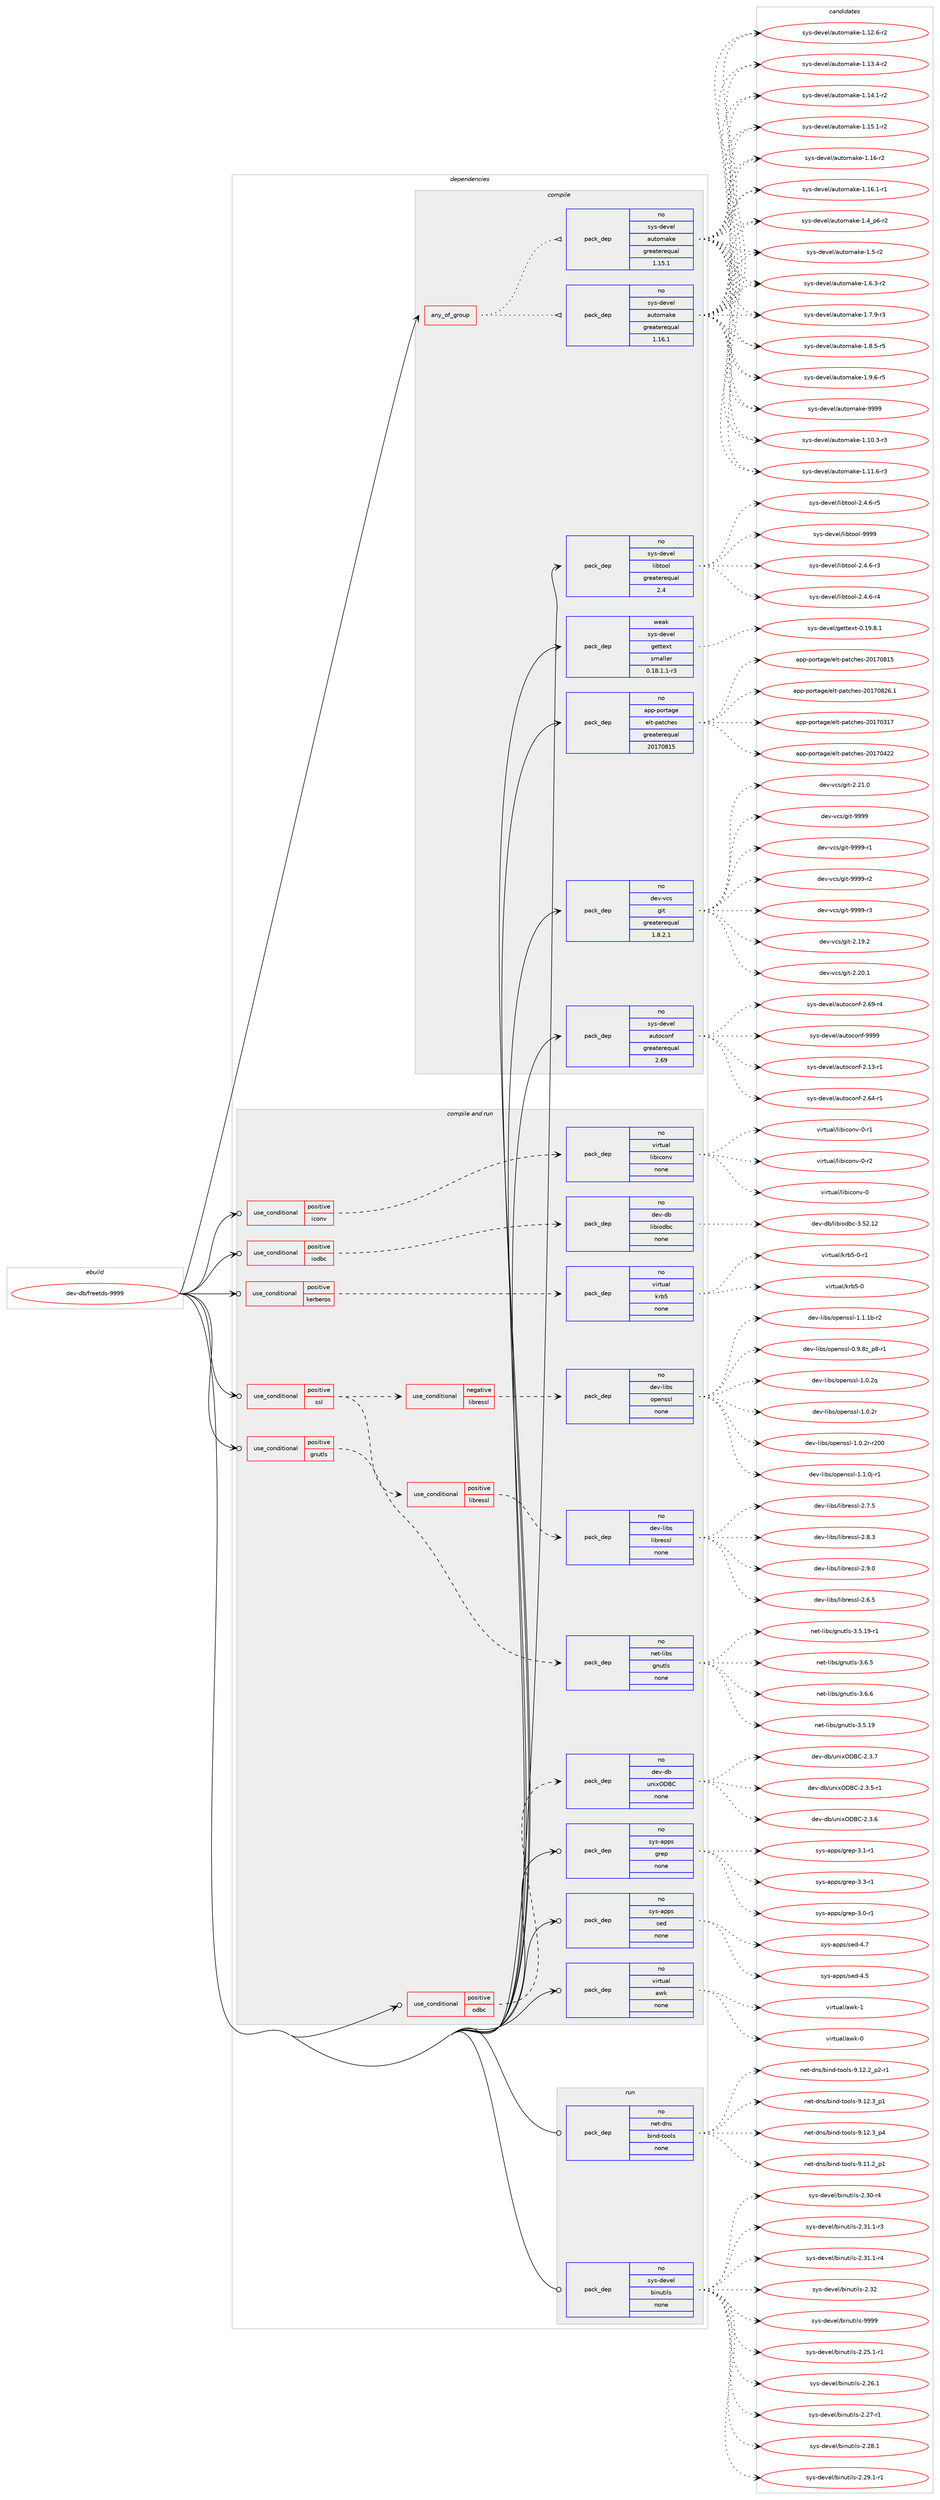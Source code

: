 digraph prolog {

# *************
# Graph options
# *************

newrank=true;
concentrate=true;
compound=true;
graph [rankdir=LR,fontname=Helvetica,fontsize=10,ranksep=1.5];#, ranksep=2.5, nodesep=0.2];
edge  [arrowhead=vee];
node  [fontname=Helvetica,fontsize=10];

# **********
# The ebuild
# **********

subgraph cluster_leftcol {
color=gray;
rank=same;
label=<<i>ebuild</i>>;
id [label="dev-db/freetds-9999", color=red, width=4, href="../dev-db/freetds-9999.svg"];
}

# ****************
# The dependencies
# ****************

subgraph cluster_midcol {
color=gray;
label=<<i>dependencies</i>>;
subgraph cluster_compile {
fillcolor="#eeeeee";
style=filled;
label=<<i>compile</i>>;
subgraph any20347 {
dependency1318091 [label=<<TABLE BORDER="0" CELLBORDER="1" CELLSPACING="0" CELLPADDING="4"><TR><TD CELLPADDING="10">any_of_group</TD></TR></TABLE>>, shape=none, color=red];subgraph pack940528 {
dependency1318092 [label=<<TABLE BORDER="0" CELLBORDER="1" CELLSPACING="0" CELLPADDING="4" WIDTH="220"><TR><TD ROWSPAN="6" CELLPADDING="30">pack_dep</TD></TR><TR><TD WIDTH="110">no</TD></TR><TR><TD>sys-devel</TD></TR><TR><TD>automake</TD></TR><TR><TD>greaterequal</TD></TR><TR><TD>1.16.1</TD></TR></TABLE>>, shape=none, color=blue];
}
dependency1318091:e -> dependency1318092:w [weight=20,style="dotted",arrowhead="oinv"];
subgraph pack940529 {
dependency1318093 [label=<<TABLE BORDER="0" CELLBORDER="1" CELLSPACING="0" CELLPADDING="4" WIDTH="220"><TR><TD ROWSPAN="6" CELLPADDING="30">pack_dep</TD></TR><TR><TD WIDTH="110">no</TD></TR><TR><TD>sys-devel</TD></TR><TR><TD>automake</TD></TR><TR><TD>greaterequal</TD></TR><TR><TD>1.15.1</TD></TR></TABLE>>, shape=none, color=blue];
}
dependency1318091:e -> dependency1318093:w [weight=20,style="dotted",arrowhead="oinv"];
}
id:e -> dependency1318091:w [weight=20,style="solid",arrowhead="vee"];
subgraph pack940530 {
dependency1318094 [label=<<TABLE BORDER="0" CELLBORDER="1" CELLSPACING="0" CELLPADDING="4" WIDTH="220"><TR><TD ROWSPAN="6" CELLPADDING="30">pack_dep</TD></TR><TR><TD WIDTH="110">no</TD></TR><TR><TD>app-portage</TD></TR><TR><TD>elt-patches</TD></TR><TR><TD>greaterequal</TD></TR><TR><TD>20170815</TD></TR></TABLE>>, shape=none, color=blue];
}
id:e -> dependency1318094:w [weight=20,style="solid",arrowhead="vee"];
subgraph pack940531 {
dependency1318095 [label=<<TABLE BORDER="0" CELLBORDER="1" CELLSPACING="0" CELLPADDING="4" WIDTH="220"><TR><TD ROWSPAN="6" CELLPADDING="30">pack_dep</TD></TR><TR><TD WIDTH="110">no</TD></TR><TR><TD>dev-vcs</TD></TR><TR><TD>git</TD></TR><TR><TD>greaterequal</TD></TR><TR><TD>1.8.2.1</TD></TR></TABLE>>, shape=none, color=blue];
}
id:e -> dependency1318095:w [weight=20,style="solid",arrowhead="vee"];
subgraph pack940532 {
dependency1318096 [label=<<TABLE BORDER="0" CELLBORDER="1" CELLSPACING="0" CELLPADDING="4" WIDTH="220"><TR><TD ROWSPAN="6" CELLPADDING="30">pack_dep</TD></TR><TR><TD WIDTH="110">no</TD></TR><TR><TD>sys-devel</TD></TR><TR><TD>autoconf</TD></TR><TR><TD>greaterequal</TD></TR><TR><TD>2.69</TD></TR></TABLE>>, shape=none, color=blue];
}
id:e -> dependency1318096:w [weight=20,style="solid",arrowhead="vee"];
subgraph pack940533 {
dependency1318097 [label=<<TABLE BORDER="0" CELLBORDER="1" CELLSPACING="0" CELLPADDING="4" WIDTH="220"><TR><TD ROWSPAN="6" CELLPADDING="30">pack_dep</TD></TR><TR><TD WIDTH="110">no</TD></TR><TR><TD>sys-devel</TD></TR><TR><TD>libtool</TD></TR><TR><TD>greaterequal</TD></TR><TR><TD>2.4</TD></TR></TABLE>>, shape=none, color=blue];
}
id:e -> dependency1318097:w [weight=20,style="solid",arrowhead="vee"];
subgraph pack940534 {
dependency1318098 [label=<<TABLE BORDER="0" CELLBORDER="1" CELLSPACING="0" CELLPADDING="4" WIDTH="220"><TR><TD ROWSPAN="6" CELLPADDING="30">pack_dep</TD></TR><TR><TD WIDTH="110">weak</TD></TR><TR><TD>sys-devel</TD></TR><TR><TD>gettext</TD></TR><TR><TD>smaller</TD></TR><TR><TD>0.18.1.1-r3</TD></TR></TABLE>>, shape=none, color=blue];
}
id:e -> dependency1318098:w [weight=20,style="solid",arrowhead="vee"];
}
subgraph cluster_compileandrun {
fillcolor="#eeeeee";
style=filled;
label=<<i>compile and run</i>>;
subgraph cond356666 {
dependency1318099 [label=<<TABLE BORDER="0" CELLBORDER="1" CELLSPACING="0" CELLPADDING="4"><TR><TD ROWSPAN="3" CELLPADDING="10">use_conditional</TD></TR><TR><TD>positive</TD></TR><TR><TD>gnutls</TD></TR></TABLE>>, shape=none, color=red];
subgraph pack940535 {
dependency1318100 [label=<<TABLE BORDER="0" CELLBORDER="1" CELLSPACING="0" CELLPADDING="4" WIDTH="220"><TR><TD ROWSPAN="6" CELLPADDING="30">pack_dep</TD></TR><TR><TD WIDTH="110">no</TD></TR><TR><TD>net-libs</TD></TR><TR><TD>gnutls</TD></TR><TR><TD>none</TD></TR><TR><TD></TD></TR></TABLE>>, shape=none, color=blue];
}
dependency1318099:e -> dependency1318100:w [weight=20,style="dashed",arrowhead="vee"];
}
id:e -> dependency1318099:w [weight=20,style="solid",arrowhead="odotvee"];
subgraph cond356667 {
dependency1318101 [label=<<TABLE BORDER="0" CELLBORDER="1" CELLSPACING="0" CELLPADDING="4"><TR><TD ROWSPAN="3" CELLPADDING="10">use_conditional</TD></TR><TR><TD>positive</TD></TR><TR><TD>iconv</TD></TR></TABLE>>, shape=none, color=red];
subgraph pack940536 {
dependency1318102 [label=<<TABLE BORDER="0" CELLBORDER="1" CELLSPACING="0" CELLPADDING="4" WIDTH="220"><TR><TD ROWSPAN="6" CELLPADDING="30">pack_dep</TD></TR><TR><TD WIDTH="110">no</TD></TR><TR><TD>virtual</TD></TR><TR><TD>libiconv</TD></TR><TR><TD>none</TD></TR><TR><TD></TD></TR></TABLE>>, shape=none, color=blue];
}
dependency1318101:e -> dependency1318102:w [weight=20,style="dashed",arrowhead="vee"];
}
id:e -> dependency1318101:w [weight=20,style="solid",arrowhead="odotvee"];
subgraph cond356668 {
dependency1318103 [label=<<TABLE BORDER="0" CELLBORDER="1" CELLSPACING="0" CELLPADDING="4"><TR><TD ROWSPAN="3" CELLPADDING="10">use_conditional</TD></TR><TR><TD>positive</TD></TR><TR><TD>iodbc</TD></TR></TABLE>>, shape=none, color=red];
subgraph pack940537 {
dependency1318104 [label=<<TABLE BORDER="0" CELLBORDER="1" CELLSPACING="0" CELLPADDING="4" WIDTH="220"><TR><TD ROWSPAN="6" CELLPADDING="30">pack_dep</TD></TR><TR><TD WIDTH="110">no</TD></TR><TR><TD>dev-db</TD></TR><TR><TD>libiodbc</TD></TR><TR><TD>none</TD></TR><TR><TD></TD></TR></TABLE>>, shape=none, color=blue];
}
dependency1318103:e -> dependency1318104:w [weight=20,style="dashed",arrowhead="vee"];
}
id:e -> dependency1318103:w [weight=20,style="solid",arrowhead="odotvee"];
subgraph cond356669 {
dependency1318105 [label=<<TABLE BORDER="0" CELLBORDER="1" CELLSPACING="0" CELLPADDING="4"><TR><TD ROWSPAN="3" CELLPADDING="10">use_conditional</TD></TR><TR><TD>positive</TD></TR><TR><TD>kerberos</TD></TR></TABLE>>, shape=none, color=red];
subgraph pack940538 {
dependency1318106 [label=<<TABLE BORDER="0" CELLBORDER="1" CELLSPACING="0" CELLPADDING="4" WIDTH="220"><TR><TD ROWSPAN="6" CELLPADDING="30">pack_dep</TD></TR><TR><TD WIDTH="110">no</TD></TR><TR><TD>virtual</TD></TR><TR><TD>krb5</TD></TR><TR><TD>none</TD></TR><TR><TD></TD></TR></TABLE>>, shape=none, color=blue];
}
dependency1318105:e -> dependency1318106:w [weight=20,style="dashed",arrowhead="vee"];
}
id:e -> dependency1318105:w [weight=20,style="solid",arrowhead="odotvee"];
subgraph cond356670 {
dependency1318107 [label=<<TABLE BORDER="0" CELLBORDER="1" CELLSPACING="0" CELLPADDING="4"><TR><TD ROWSPAN="3" CELLPADDING="10">use_conditional</TD></TR><TR><TD>positive</TD></TR><TR><TD>odbc</TD></TR></TABLE>>, shape=none, color=red];
subgraph pack940539 {
dependency1318108 [label=<<TABLE BORDER="0" CELLBORDER="1" CELLSPACING="0" CELLPADDING="4" WIDTH="220"><TR><TD ROWSPAN="6" CELLPADDING="30">pack_dep</TD></TR><TR><TD WIDTH="110">no</TD></TR><TR><TD>dev-db</TD></TR><TR><TD>unixODBC</TD></TR><TR><TD>none</TD></TR><TR><TD></TD></TR></TABLE>>, shape=none, color=blue];
}
dependency1318107:e -> dependency1318108:w [weight=20,style="dashed",arrowhead="vee"];
}
id:e -> dependency1318107:w [weight=20,style="solid",arrowhead="odotvee"];
subgraph cond356671 {
dependency1318109 [label=<<TABLE BORDER="0" CELLBORDER="1" CELLSPACING="0" CELLPADDING="4"><TR><TD ROWSPAN="3" CELLPADDING="10">use_conditional</TD></TR><TR><TD>positive</TD></TR><TR><TD>ssl</TD></TR></TABLE>>, shape=none, color=red];
subgraph cond356672 {
dependency1318110 [label=<<TABLE BORDER="0" CELLBORDER="1" CELLSPACING="0" CELLPADDING="4"><TR><TD ROWSPAN="3" CELLPADDING="10">use_conditional</TD></TR><TR><TD>negative</TD></TR><TR><TD>libressl</TD></TR></TABLE>>, shape=none, color=red];
subgraph pack940540 {
dependency1318111 [label=<<TABLE BORDER="0" CELLBORDER="1" CELLSPACING="0" CELLPADDING="4" WIDTH="220"><TR><TD ROWSPAN="6" CELLPADDING="30">pack_dep</TD></TR><TR><TD WIDTH="110">no</TD></TR><TR><TD>dev-libs</TD></TR><TR><TD>openssl</TD></TR><TR><TD>none</TD></TR><TR><TD></TD></TR></TABLE>>, shape=none, color=blue];
}
dependency1318110:e -> dependency1318111:w [weight=20,style="dashed",arrowhead="vee"];
}
dependency1318109:e -> dependency1318110:w [weight=20,style="dashed",arrowhead="vee"];
subgraph cond356673 {
dependency1318112 [label=<<TABLE BORDER="0" CELLBORDER="1" CELLSPACING="0" CELLPADDING="4"><TR><TD ROWSPAN="3" CELLPADDING="10">use_conditional</TD></TR><TR><TD>positive</TD></TR><TR><TD>libressl</TD></TR></TABLE>>, shape=none, color=red];
subgraph pack940541 {
dependency1318113 [label=<<TABLE BORDER="0" CELLBORDER="1" CELLSPACING="0" CELLPADDING="4" WIDTH="220"><TR><TD ROWSPAN="6" CELLPADDING="30">pack_dep</TD></TR><TR><TD WIDTH="110">no</TD></TR><TR><TD>dev-libs</TD></TR><TR><TD>libressl</TD></TR><TR><TD>none</TD></TR><TR><TD></TD></TR></TABLE>>, shape=none, color=blue];
}
dependency1318112:e -> dependency1318113:w [weight=20,style="dashed",arrowhead="vee"];
}
dependency1318109:e -> dependency1318112:w [weight=20,style="dashed",arrowhead="vee"];
}
id:e -> dependency1318109:w [weight=20,style="solid",arrowhead="odotvee"];
subgraph pack940542 {
dependency1318114 [label=<<TABLE BORDER="0" CELLBORDER="1" CELLSPACING="0" CELLPADDING="4" WIDTH="220"><TR><TD ROWSPAN="6" CELLPADDING="30">pack_dep</TD></TR><TR><TD WIDTH="110">no</TD></TR><TR><TD>sys-apps</TD></TR><TR><TD>grep</TD></TR><TR><TD>none</TD></TR><TR><TD></TD></TR></TABLE>>, shape=none, color=blue];
}
id:e -> dependency1318114:w [weight=20,style="solid",arrowhead="odotvee"];
subgraph pack940543 {
dependency1318115 [label=<<TABLE BORDER="0" CELLBORDER="1" CELLSPACING="0" CELLPADDING="4" WIDTH="220"><TR><TD ROWSPAN="6" CELLPADDING="30">pack_dep</TD></TR><TR><TD WIDTH="110">no</TD></TR><TR><TD>sys-apps</TD></TR><TR><TD>sed</TD></TR><TR><TD>none</TD></TR><TR><TD></TD></TR></TABLE>>, shape=none, color=blue];
}
id:e -> dependency1318115:w [weight=20,style="solid",arrowhead="odotvee"];
subgraph pack940544 {
dependency1318116 [label=<<TABLE BORDER="0" CELLBORDER="1" CELLSPACING="0" CELLPADDING="4" WIDTH="220"><TR><TD ROWSPAN="6" CELLPADDING="30">pack_dep</TD></TR><TR><TD WIDTH="110">no</TD></TR><TR><TD>virtual</TD></TR><TR><TD>awk</TD></TR><TR><TD>none</TD></TR><TR><TD></TD></TR></TABLE>>, shape=none, color=blue];
}
id:e -> dependency1318116:w [weight=20,style="solid",arrowhead="odotvee"];
}
subgraph cluster_run {
fillcolor="#eeeeee";
style=filled;
label=<<i>run</i>>;
subgraph pack940545 {
dependency1318117 [label=<<TABLE BORDER="0" CELLBORDER="1" CELLSPACING="0" CELLPADDING="4" WIDTH="220"><TR><TD ROWSPAN="6" CELLPADDING="30">pack_dep</TD></TR><TR><TD WIDTH="110">no</TD></TR><TR><TD>net-dns</TD></TR><TR><TD>bind-tools</TD></TR><TR><TD>none</TD></TR><TR><TD></TD></TR></TABLE>>, shape=none, color=blue];
}
id:e -> dependency1318117:w [weight=20,style="solid",arrowhead="odot"];
subgraph pack940546 {
dependency1318118 [label=<<TABLE BORDER="0" CELLBORDER="1" CELLSPACING="0" CELLPADDING="4" WIDTH="220"><TR><TD ROWSPAN="6" CELLPADDING="30">pack_dep</TD></TR><TR><TD WIDTH="110">no</TD></TR><TR><TD>sys-devel</TD></TR><TR><TD>binutils</TD></TR><TR><TD>none</TD></TR><TR><TD></TD></TR></TABLE>>, shape=none, color=blue];
}
id:e -> dependency1318118:w [weight=20,style="solid",arrowhead="odot"];
}
}

# **************
# The candidates
# **************

subgraph cluster_choices {
rank=same;
color=gray;
label=<<i>candidates</i>>;

subgraph choice940528 {
color=black;
nodesep=1;
choice11512111545100101118101108479711711611110997107101454946494846514511451 [label="sys-devel/automake-1.10.3-r3", color=red, width=4,href="../sys-devel/automake-1.10.3-r3.svg"];
choice11512111545100101118101108479711711611110997107101454946494946544511451 [label="sys-devel/automake-1.11.6-r3", color=red, width=4,href="../sys-devel/automake-1.11.6-r3.svg"];
choice11512111545100101118101108479711711611110997107101454946495046544511450 [label="sys-devel/automake-1.12.6-r2", color=red, width=4,href="../sys-devel/automake-1.12.6-r2.svg"];
choice11512111545100101118101108479711711611110997107101454946495146524511450 [label="sys-devel/automake-1.13.4-r2", color=red, width=4,href="../sys-devel/automake-1.13.4-r2.svg"];
choice11512111545100101118101108479711711611110997107101454946495246494511450 [label="sys-devel/automake-1.14.1-r2", color=red, width=4,href="../sys-devel/automake-1.14.1-r2.svg"];
choice11512111545100101118101108479711711611110997107101454946495346494511450 [label="sys-devel/automake-1.15.1-r2", color=red, width=4,href="../sys-devel/automake-1.15.1-r2.svg"];
choice1151211154510010111810110847971171161111099710710145494649544511450 [label="sys-devel/automake-1.16-r2", color=red, width=4,href="../sys-devel/automake-1.16-r2.svg"];
choice11512111545100101118101108479711711611110997107101454946495446494511449 [label="sys-devel/automake-1.16.1-r1", color=red, width=4,href="../sys-devel/automake-1.16.1-r1.svg"];
choice115121115451001011181011084797117116111109971071014549465295112544511450 [label="sys-devel/automake-1.4_p6-r2", color=red, width=4,href="../sys-devel/automake-1.4_p6-r2.svg"];
choice11512111545100101118101108479711711611110997107101454946534511450 [label="sys-devel/automake-1.5-r2", color=red, width=4,href="../sys-devel/automake-1.5-r2.svg"];
choice115121115451001011181011084797117116111109971071014549465446514511450 [label="sys-devel/automake-1.6.3-r2", color=red, width=4,href="../sys-devel/automake-1.6.3-r2.svg"];
choice115121115451001011181011084797117116111109971071014549465546574511451 [label="sys-devel/automake-1.7.9-r3", color=red, width=4,href="../sys-devel/automake-1.7.9-r3.svg"];
choice115121115451001011181011084797117116111109971071014549465646534511453 [label="sys-devel/automake-1.8.5-r5", color=red, width=4,href="../sys-devel/automake-1.8.5-r5.svg"];
choice115121115451001011181011084797117116111109971071014549465746544511453 [label="sys-devel/automake-1.9.6-r5", color=red, width=4,href="../sys-devel/automake-1.9.6-r5.svg"];
choice115121115451001011181011084797117116111109971071014557575757 [label="sys-devel/automake-9999", color=red, width=4,href="../sys-devel/automake-9999.svg"];
dependency1318092:e -> choice11512111545100101118101108479711711611110997107101454946494846514511451:w [style=dotted,weight="100"];
dependency1318092:e -> choice11512111545100101118101108479711711611110997107101454946494946544511451:w [style=dotted,weight="100"];
dependency1318092:e -> choice11512111545100101118101108479711711611110997107101454946495046544511450:w [style=dotted,weight="100"];
dependency1318092:e -> choice11512111545100101118101108479711711611110997107101454946495146524511450:w [style=dotted,weight="100"];
dependency1318092:e -> choice11512111545100101118101108479711711611110997107101454946495246494511450:w [style=dotted,weight="100"];
dependency1318092:e -> choice11512111545100101118101108479711711611110997107101454946495346494511450:w [style=dotted,weight="100"];
dependency1318092:e -> choice1151211154510010111810110847971171161111099710710145494649544511450:w [style=dotted,weight="100"];
dependency1318092:e -> choice11512111545100101118101108479711711611110997107101454946495446494511449:w [style=dotted,weight="100"];
dependency1318092:e -> choice115121115451001011181011084797117116111109971071014549465295112544511450:w [style=dotted,weight="100"];
dependency1318092:e -> choice11512111545100101118101108479711711611110997107101454946534511450:w [style=dotted,weight="100"];
dependency1318092:e -> choice115121115451001011181011084797117116111109971071014549465446514511450:w [style=dotted,weight="100"];
dependency1318092:e -> choice115121115451001011181011084797117116111109971071014549465546574511451:w [style=dotted,weight="100"];
dependency1318092:e -> choice115121115451001011181011084797117116111109971071014549465646534511453:w [style=dotted,weight="100"];
dependency1318092:e -> choice115121115451001011181011084797117116111109971071014549465746544511453:w [style=dotted,weight="100"];
dependency1318092:e -> choice115121115451001011181011084797117116111109971071014557575757:w [style=dotted,weight="100"];
}
subgraph choice940529 {
color=black;
nodesep=1;
choice11512111545100101118101108479711711611110997107101454946494846514511451 [label="sys-devel/automake-1.10.3-r3", color=red, width=4,href="../sys-devel/automake-1.10.3-r3.svg"];
choice11512111545100101118101108479711711611110997107101454946494946544511451 [label="sys-devel/automake-1.11.6-r3", color=red, width=4,href="../sys-devel/automake-1.11.6-r3.svg"];
choice11512111545100101118101108479711711611110997107101454946495046544511450 [label="sys-devel/automake-1.12.6-r2", color=red, width=4,href="../sys-devel/automake-1.12.6-r2.svg"];
choice11512111545100101118101108479711711611110997107101454946495146524511450 [label="sys-devel/automake-1.13.4-r2", color=red, width=4,href="../sys-devel/automake-1.13.4-r2.svg"];
choice11512111545100101118101108479711711611110997107101454946495246494511450 [label="sys-devel/automake-1.14.1-r2", color=red, width=4,href="../sys-devel/automake-1.14.1-r2.svg"];
choice11512111545100101118101108479711711611110997107101454946495346494511450 [label="sys-devel/automake-1.15.1-r2", color=red, width=4,href="../sys-devel/automake-1.15.1-r2.svg"];
choice1151211154510010111810110847971171161111099710710145494649544511450 [label="sys-devel/automake-1.16-r2", color=red, width=4,href="../sys-devel/automake-1.16-r2.svg"];
choice11512111545100101118101108479711711611110997107101454946495446494511449 [label="sys-devel/automake-1.16.1-r1", color=red, width=4,href="../sys-devel/automake-1.16.1-r1.svg"];
choice115121115451001011181011084797117116111109971071014549465295112544511450 [label="sys-devel/automake-1.4_p6-r2", color=red, width=4,href="../sys-devel/automake-1.4_p6-r2.svg"];
choice11512111545100101118101108479711711611110997107101454946534511450 [label="sys-devel/automake-1.5-r2", color=red, width=4,href="../sys-devel/automake-1.5-r2.svg"];
choice115121115451001011181011084797117116111109971071014549465446514511450 [label="sys-devel/automake-1.6.3-r2", color=red, width=4,href="../sys-devel/automake-1.6.3-r2.svg"];
choice115121115451001011181011084797117116111109971071014549465546574511451 [label="sys-devel/automake-1.7.9-r3", color=red, width=4,href="../sys-devel/automake-1.7.9-r3.svg"];
choice115121115451001011181011084797117116111109971071014549465646534511453 [label="sys-devel/automake-1.8.5-r5", color=red, width=4,href="../sys-devel/automake-1.8.5-r5.svg"];
choice115121115451001011181011084797117116111109971071014549465746544511453 [label="sys-devel/automake-1.9.6-r5", color=red, width=4,href="../sys-devel/automake-1.9.6-r5.svg"];
choice115121115451001011181011084797117116111109971071014557575757 [label="sys-devel/automake-9999", color=red, width=4,href="../sys-devel/automake-9999.svg"];
dependency1318093:e -> choice11512111545100101118101108479711711611110997107101454946494846514511451:w [style=dotted,weight="100"];
dependency1318093:e -> choice11512111545100101118101108479711711611110997107101454946494946544511451:w [style=dotted,weight="100"];
dependency1318093:e -> choice11512111545100101118101108479711711611110997107101454946495046544511450:w [style=dotted,weight="100"];
dependency1318093:e -> choice11512111545100101118101108479711711611110997107101454946495146524511450:w [style=dotted,weight="100"];
dependency1318093:e -> choice11512111545100101118101108479711711611110997107101454946495246494511450:w [style=dotted,weight="100"];
dependency1318093:e -> choice11512111545100101118101108479711711611110997107101454946495346494511450:w [style=dotted,weight="100"];
dependency1318093:e -> choice1151211154510010111810110847971171161111099710710145494649544511450:w [style=dotted,weight="100"];
dependency1318093:e -> choice11512111545100101118101108479711711611110997107101454946495446494511449:w [style=dotted,weight="100"];
dependency1318093:e -> choice115121115451001011181011084797117116111109971071014549465295112544511450:w [style=dotted,weight="100"];
dependency1318093:e -> choice11512111545100101118101108479711711611110997107101454946534511450:w [style=dotted,weight="100"];
dependency1318093:e -> choice115121115451001011181011084797117116111109971071014549465446514511450:w [style=dotted,weight="100"];
dependency1318093:e -> choice115121115451001011181011084797117116111109971071014549465546574511451:w [style=dotted,weight="100"];
dependency1318093:e -> choice115121115451001011181011084797117116111109971071014549465646534511453:w [style=dotted,weight="100"];
dependency1318093:e -> choice115121115451001011181011084797117116111109971071014549465746544511453:w [style=dotted,weight="100"];
dependency1318093:e -> choice115121115451001011181011084797117116111109971071014557575757:w [style=dotted,weight="100"];
}
subgraph choice940530 {
color=black;
nodesep=1;
choice97112112451121111141169710310147101108116451129711699104101115455048495548514955 [label="app-portage/elt-patches-20170317", color=red, width=4,href="../app-portage/elt-patches-20170317.svg"];
choice97112112451121111141169710310147101108116451129711699104101115455048495548525050 [label="app-portage/elt-patches-20170422", color=red, width=4,href="../app-portage/elt-patches-20170422.svg"];
choice97112112451121111141169710310147101108116451129711699104101115455048495548564953 [label="app-portage/elt-patches-20170815", color=red, width=4,href="../app-portage/elt-patches-20170815.svg"];
choice971121124511211111411697103101471011081164511297116991041011154550484955485650544649 [label="app-portage/elt-patches-20170826.1", color=red, width=4,href="../app-portage/elt-patches-20170826.1.svg"];
dependency1318094:e -> choice97112112451121111141169710310147101108116451129711699104101115455048495548514955:w [style=dotted,weight="100"];
dependency1318094:e -> choice97112112451121111141169710310147101108116451129711699104101115455048495548525050:w [style=dotted,weight="100"];
dependency1318094:e -> choice97112112451121111141169710310147101108116451129711699104101115455048495548564953:w [style=dotted,weight="100"];
dependency1318094:e -> choice971121124511211111411697103101471011081164511297116991041011154550484955485650544649:w [style=dotted,weight="100"];
}
subgraph choice940531 {
color=black;
nodesep=1;
choice10010111845118991154710310511645504649574650 [label="dev-vcs/git-2.19.2", color=red, width=4,href="../dev-vcs/git-2.19.2.svg"];
choice10010111845118991154710310511645504650484649 [label="dev-vcs/git-2.20.1", color=red, width=4,href="../dev-vcs/git-2.20.1.svg"];
choice10010111845118991154710310511645504650494648 [label="dev-vcs/git-2.21.0", color=red, width=4,href="../dev-vcs/git-2.21.0.svg"];
choice1001011184511899115471031051164557575757 [label="dev-vcs/git-9999", color=red, width=4,href="../dev-vcs/git-9999.svg"];
choice10010111845118991154710310511645575757574511449 [label="dev-vcs/git-9999-r1", color=red, width=4,href="../dev-vcs/git-9999-r1.svg"];
choice10010111845118991154710310511645575757574511450 [label="dev-vcs/git-9999-r2", color=red, width=4,href="../dev-vcs/git-9999-r2.svg"];
choice10010111845118991154710310511645575757574511451 [label="dev-vcs/git-9999-r3", color=red, width=4,href="../dev-vcs/git-9999-r3.svg"];
dependency1318095:e -> choice10010111845118991154710310511645504649574650:w [style=dotted,weight="100"];
dependency1318095:e -> choice10010111845118991154710310511645504650484649:w [style=dotted,weight="100"];
dependency1318095:e -> choice10010111845118991154710310511645504650494648:w [style=dotted,weight="100"];
dependency1318095:e -> choice1001011184511899115471031051164557575757:w [style=dotted,weight="100"];
dependency1318095:e -> choice10010111845118991154710310511645575757574511449:w [style=dotted,weight="100"];
dependency1318095:e -> choice10010111845118991154710310511645575757574511450:w [style=dotted,weight="100"];
dependency1318095:e -> choice10010111845118991154710310511645575757574511451:w [style=dotted,weight="100"];
}
subgraph choice940532 {
color=black;
nodesep=1;
choice1151211154510010111810110847971171161119911111010245504649514511449 [label="sys-devel/autoconf-2.13-r1", color=red, width=4,href="../sys-devel/autoconf-2.13-r1.svg"];
choice1151211154510010111810110847971171161119911111010245504654524511449 [label="sys-devel/autoconf-2.64-r1", color=red, width=4,href="../sys-devel/autoconf-2.64-r1.svg"];
choice1151211154510010111810110847971171161119911111010245504654574511452 [label="sys-devel/autoconf-2.69-r4", color=red, width=4,href="../sys-devel/autoconf-2.69-r4.svg"];
choice115121115451001011181011084797117116111991111101024557575757 [label="sys-devel/autoconf-9999", color=red, width=4,href="../sys-devel/autoconf-9999.svg"];
dependency1318096:e -> choice1151211154510010111810110847971171161119911111010245504649514511449:w [style=dotted,weight="100"];
dependency1318096:e -> choice1151211154510010111810110847971171161119911111010245504654524511449:w [style=dotted,weight="100"];
dependency1318096:e -> choice1151211154510010111810110847971171161119911111010245504654574511452:w [style=dotted,weight="100"];
dependency1318096:e -> choice115121115451001011181011084797117116111991111101024557575757:w [style=dotted,weight="100"];
}
subgraph choice940533 {
color=black;
nodesep=1;
choice1151211154510010111810110847108105981161111111084550465246544511451 [label="sys-devel/libtool-2.4.6-r3", color=red, width=4,href="../sys-devel/libtool-2.4.6-r3.svg"];
choice1151211154510010111810110847108105981161111111084550465246544511452 [label="sys-devel/libtool-2.4.6-r4", color=red, width=4,href="../sys-devel/libtool-2.4.6-r4.svg"];
choice1151211154510010111810110847108105981161111111084550465246544511453 [label="sys-devel/libtool-2.4.6-r5", color=red, width=4,href="../sys-devel/libtool-2.4.6-r5.svg"];
choice1151211154510010111810110847108105981161111111084557575757 [label="sys-devel/libtool-9999", color=red, width=4,href="../sys-devel/libtool-9999.svg"];
dependency1318097:e -> choice1151211154510010111810110847108105981161111111084550465246544511451:w [style=dotted,weight="100"];
dependency1318097:e -> choice1151211154510010111810110847108105981161111111084550465246544511452:w [style=dotted,weight="100"];
dependency1318097:e -> choice1151211154510010111810110847108105981161111111084550465246544511453:w [style=dotted,weight="100"];
dependency1318097:e -> choice1151211154510010111810110847108105981161111111084557575757:w [style=dotted,weight="100"];
}
subgraph choice940534 {
color=black;
nodesep=1;
choice1151211154510010111810110847103101116116101120116454846495746564649 [label="sys-devel/gettext-0.19.8.1", color=red, width=4,href="../sys-devel/gettext-0.19.8.1.svg"];
dependency1318098:e -> choice1151211154510010111810110847103101116116101120116454846495746564649:w [style=dotted,weight="100"];
}
subgraph choice940535 {
color=black;
nodesep=1;
choice11010111645108105981154710311011711610811545514653464957 [label="net-libs/gnutls-3.5.19", color=red, width=4,href="../net-libs/gnutls-3.5.19.svg"];
choice110101116451081059811547103110117116108115455146534649574511449 [label="net-libs/gnutls-3.5.19-r1", color=red, width=4,href="../net-libs/gnutls-3.5.19-r1.svg"];
choice110101116451081059811547103110117116108115455146544653 [label="net-libs/gnutls-3.6.5", color=red, width=4,href="../net-libs/gnutls-3.6.5.svg"];
choice110101116451081059811547103110117116108115455146544654 [label="net-libs/gnutls-3.6.6", color=red, width=4,href="../net-libs/gnutls-3.6.6.svg"];
dependency1318100:e -> choice11010111645108105981154710311011711610811545514653464957:w [style=dotted,weight="100"];
dependency1318100:e -> choice110101116451081059811547103110117116108115455146534649574511449:w [style=dotted,weight="100"];
dependency1318100:e -> choice110101116451081059811547103110117116108115455146544653:w [style=dotted,weight="100"];
dependency1318100:e -> choice110101116451081059811547103110117116108115455146544654:w [style=dotted,weight="100"];
}
subgraph choice940536 {
color=black;
nodesep=1;
choice118105114116117971084710810598105991111101184548 [label="virtual/libiconv-0", color=red, width=4,href="../virtual/libiconv-0.svg"];
choice1181051141161179710847108105981059911111011845484511449 [label="virtual/libiconv-0-r1", color=red, width=4,href="../virtual/libiconv-0-r1.svg"];
choice1181051141161179710847108105981059911111011845484511450 [label="virtual/libiconv-0-r2", color=red, width=4,href="../virtual/libiconv-0-r2.svg"];
dependency1318102:e -> choice118105114116117971084710810598105991111101184548:w [style=dotted,weight="100"];
dependency1318102:e -> choice1181051141161179710847108105981059911111011845484511449:w [style=dotted,weight="100"];
dependency1318102:e -> choice1181051141161179710847108105981059911111011845484511450:w [style=dotted,weight="100"];
}
subgraph choice940537 {
color=black;
nodesep=1;
choice1001011184510098471081059810511110098994551465350464950 [label="dev-db/libiodbc-3.52.12", color=red, width=4,href="../dev-db/libiodbc-3.52.12.svg"];
dependency1318104:e -> choice1001011184510098471081059810511110098994551465350464950:w [style=dotted,weight="100"];
}
subgraph choice940538 {
color=black;
nodesep=1;
choice118105114116117971084710711498534548 [label="virtual/krb5-0", color=red, width=4,href="../virtual/krb5-0.svg"];
choice1181051141161179710847107114985345484511449 [label="virtual/krb5-0-r1", color=red, width=4,href="../virtual/krb5-0-r1.svg"];
dependency1318106:e -> choice118105114116117971084710711498534548:w [style=dotted,weight="100"];
dependency1318106:e -> choice1181051141161179710847107114985345484511449:w [style=dotted,weight="100"];
}
subgraph choice940539 {
color=black;
nodesep=1;
choice100101118451009847117110105120796866674550465146534511449 [label="dev-db/unixODBC-2.3.5-r1", color=red, width=4,href="../dev-db/unixODBC-2.3.5-r1.svg"];
choice10010111845100984711711010512079686667455046514654 [label="dev-db/unixODBC-2.3.6", color=red, width=4,href="../dev-db/unixODBC-2.3.6.svg"];
choice10010111845100984711711010512079686667455046514655 [label="dev-db/unixODBC-2.3.7", color=red, width=4,href="../dev-db/unixODBC-2.3.7.svg"];
dependency1318108:e -> choice100101118451009847117110105120796866674550465146534511449:w [style=dotted,weight="100"];
dependency1318108:e -> choice10010111845100984711711010512079686667455046514654:w [style=dotted,weight="100"];
dependency1318108:e -> choice10010111845100984711711010512079686667455046514655:w [style=dotted,weight="100"];
}
subgraph choice940540 {
color=black;
nodesep=1;
choice10010111845108105981154711111210111011511510845484657465612295112564511449 [label="dev-libs/openssl-0.9.8z_p8-r1", color=red, width=4,href="../dev-libs/openssl-0.9.8z_p8-r1.svg"];
choice100101118451081059811547111112101110115115108454946484650113 [label="dev-libs/openssl-1.0.2q", color=red, width=4,href="../dev-libs/openssl-1.0.2q.svg"];
choice100101118451081059811547111112101110115115108454946484650114 [label="dev-libs/openssl-1.0.2r", color=red, width=4,href="../dev-libs/openssl-1.0.2r.svg"];
choice10010111845108105981154711111210111011511510845494648465011445114504848 [label="dev-libs/openssl-1.0.2r-r200", color=red, width=4,href="../dev-libs/openssl-1.0.2r-r200.svg"];
choice1001011184510810598115471111121011101151151084549464946481064511449 [label="dev-libs/openssl-1.1.0j-r1", color=red, width=4,href="../dev-libs/openssl-1.1.0j-r1.svg"];
choice100101118451081059811547111112101110115115108454946494649984511450 [label="dev-libs/openssl-1.1.1b-r2", color=red, width=4,href="../dev-libs/openssl-1.1.1b-r2.svg"];
dependency1318111:e -> choice10010111845108105981154711111210111011511510845484657465612295112564511449:w [style=dotted,weight="100"];
dependency1318111:e -> choice100101118451081059811547111112101110115115108454946484650113:w [style=dotted,weight="100"];
dependency1318111:e -> choice100101118451081059811547111112101110115115108454946484650114:w [style=dotted,weight="100"];
dependency1318111:e -> choice10010111845108105981154711111210111011511510845494648465011445114504848:w [style=dotted,weight="100"];
dependency1318111:e -> choice1001011184510810598115471111121011101151151084549464946481064511449:w [style=dotted,weight="100"];
dependency1318111:e -> choice100101118451081059811547111112101110115115108454946494649984511450:w [style=dotted,weight="100"];
}
subgraph choice940541 {
color=black;
nodesep=1;
choice10010111845108105981154710810598114101115115108455046544653 [label="dev-libs/libressl-2.6.5", color=red, width=4,href="../dev-libs/libressl-2.6.5.svg"];
choice10010111845108105981154710810598114101115115108455046554653 [label="dev-libs/libressl-2.7.5", color=red, width=4,href="../dev-libs/libressl-2.7.5.svg"];
choice10010111845108105981154710810598114101115115108455046564651 [label="dev-libs/libressl-2.8.3", color=red, width=4,href="../dev-libs/libressl-2.8.3.svg"];
choice10010111845108105981154710810598114101115115108455046574648 [label="dev-libs/libressl-2.9.0", color=red, width=4,href="../dev-libs/libressl-2.9.0.svg"];
dependency1318113:e -> choice10010111845108105981154710810598114101115115108455046544653:w [style=dotted,weight="100"];
dependency1318113:e -> choice10010111845108105981154710810598114101115115108455046554653:w [style=dotted,weight="100"];
dependency1318113:e -> choice10010111845108105981154710810598114101115115108455046564651:w [style=dotted,weight="100"];
dependency1318113:e -> choice10010111845108105981154710810598114101115115108455046574648:w [style=dotted,weight="100"];
}
subgraph choice940542 {
color=black;
nodesep=1;
choice115121115459711211211547103114101112455146484511449 [label="sys-apps/grep-3.0-r1", color=red, width=4,href="../sys-apps/grep-3.0-r1.svg"];
choice115121115459711211211547103114101112455146494511449 [label="sys-apps/grep-3.1-r1", color=red, width=4,href="../sys-apps/grep-3.1-r1.svg"];
choice115121115459711211211547103114101112455146514511449 [label="sys-apps/grep-3.3-r1", color=red, width=4,href="../sys-apps/grep-3.3-r1.svg"];
dependency1318114:e -> choice115121115459711211211547103114101112455146484511449:w [style=dotted,weight="100"];
dependency1318114:e -> choice115121115459711211211547103114101112455146494511449:w [style=dotted,weight="100"];
dependency1318114:e -> choice115121115459711211211547103114101112455146514511449:w [style=dotted,weight="100"];
}
subgraph choice940543 {
color=black;
nodesep=1;
choice11512111545971121121154711510110045524653 [label="sys-apps/sed-4.5", color=red, width=4,href="../sys-apps/sed-4.5.svg"];
choice11512111545971121121154711510110045524655 [label="sys-apps/sed-4.7", color=red, width=4,href="../sys-apps/sed-4.7.svg"];
dependency1318115:e -> choice11512111545971121121154711510110045524653:w [style=dotted,weight="100"];
dependency1318115:e -> choice11512111545971121121154711510110045524655:w [style=dotted,weight="100"];
}
subgraph choice940544 {
color=black;
nodesep=1;
choice1181051141161179710847971191074548 [label="virtual/awk-0", color=red, width=4,href="../virtual/awk-0.svg"];
choice1181051141161179710847971191074549 [label="virtual/awk-1", color=red, width=4,href="../virtual/awk-1.svg"];
dependency1318116:e -> choice1181051141161179710847971191074548:w [style=dotted,weight="100"];
dependency1318116:e -> choice1181051141161179710847971191074549:w [style=dotted,weight="100"];
}
subgraph choice940545 {
color=black;
nodesep=1;
choice11010111645100110115479810511010045116111111108115455746494946509511249 [label="net-dns/bind-tools-9.11.2_p1", color=red, width=4,href="../net-dns/bind-tools-9.11.2_p1.svg"];
choice110101116451001101154798105110100451161111111081154557464950465095112504511449 [label="net-dns/bind-tools-9.12.2_p2-r1", color=red, width=4,href="../net-dns/bind-tools-9.12.2_p2-r1.svg"];
choice11010111645100110115479810511010045116111111108115455746495046519511249 [label="net-dns/bind-tools-9.12.3_p1", color=red, width=4,href="../net-dns/bind-tools-9.12.3_p1.svg"];
choice11010111645100110115479810511010045116111111108115455746495046519511252 [label="net-dns/bind-tools-9.12.3_p4", color=red, width=4,href="../net-dns/bind-tools-9.12.3_p4.svg"];
dependency1318117:e -> choice11010111645100110115479810511010045116111111108115455746494946509511249:w [style=dotted,weight="100"];
dependency1318117:e -> choice110101116451001101154798105110100451161111111081154557464950465095112504511449:w [style=dotted,weight="100"];
dependency1318117:e -> choice11010111645100110115479810511010045116111111108115455746495046519511249:w [style=dotted,weight="100"];
dependency1318117:e -> choice11010111645100110115479810511010045116111111108115455746495046519511252:w [style=dotted,weight="100"];
}
subgraph choice940546 {
color=black;
nodesep=1;
choice115121115451001011181011084798105110117116105108115455046505346494511449 [label="sys-devel/binutils-2.25.1-r1", color=red, width=4,href="../sys-devel/binutils-2.25.1-r1.svg"];
choice11512111545100101118101108479810511011711610510811545504650544649 [label="sys-devel/binutils-2.26.1", color=red, width=4,href="../sys-devel/binutils-2.26.1.svg"];
choice11512111545100101118101108479810511011711610510811545504650554511449 [label="sys-devel/binutils-2.27-r1", color=red, width=4,href="../sys-devel/binutils-2.27-r1.svg"];
choice11512111545100101118101108479810511011711610510811545504650564649 [label="sys-devel/binutils-2.28.1", color=red, width=4,href="../sys-devel/binutils-2.28.1.svg"];
choice115121115451001011181011084798105110117116105108115455046505746494511449 [label="sys-devel/binutils-2.29.1-r1", color=red, width=4,href="../sys-devel/binutils-2.29.1-r1.svg"];
choice11512111545100101118101108479810511011711610510811545504651484511452 [label="sys-devel/binutils-2.30-r4", color=red, width=4,href="../sys-devel/binutils-2.30-r4.svg"];
choice115121115451001011181011084798105110117116105108115455046514946494511451 [label="sys-devel/binutils-2.31.1-r3", color=red, width=4,href="../sys-devel/binutils-2.31.1-r3.svg"];
choice115121115451001011181011084798105110117116105108115455046514946494511452 [label="sys-devel/binutils-2.31.1-r4", color=red, width=4,href="../sys-devel/binutils-2.31.1-r4.svg"];
choice1151211154510010111810110847981051101171161051081154550465150 [label="sys-devel/binutils-2.32", color=red, width=4,href="../sys-devel/binutils-2.32.svg"];
choice1151211154510010111810110847981051101171161051081154557575757 [label="sys-devel/binutils-9999", color=red, width=4,href="../sys-devel/binutils-9999.svg"];
dependency1318118:e -> choice115121115451001011181011084798105110117116105108115455046505346494511449:w [style=dotted,weight="100"];
dependency1318118:e -> choice11512111545100101118101108479810511011711610510811545504650544649:w [style=dotted,weight="100"];
dependency1318118:e -> choice11512111545100101118101108479810511011711610510811545504650554511449:w [style=dotted,weight="100"];
dependency1318118:e -> choice11512111545100101118101108479810511011711610510811545504650564649:w [style=dotted,weight="100"];
dependency1318118:e -> choice115121115451001011181011084798105110117116105108115455046505746494511449:w [style=dotted,weight="100"];
dependency1318118:e -> choice11512111545100101118101108479810511011711610510811545504651484511452:w [style=dotted,weight="100"];
dependency1318118:e -> choice115121115451001011181011084798105110117116105108115455046514946494511451:w [style=dotted,weight="100"];
dependency1318118:e -> choice115121115451001011181011084798105110117116105108115455046514946494511452:w [style=dotted,weight="100"];
dependency1318118:e -> choice1151211154510010111810110847981051101171161051081154550465150:w [style=dotted,weight="100"];
dependency1318118:e -> choice1151211154510010111810110847981051101171161051081154557575757:w [style=dotted,weight="100"];
}
}

}

